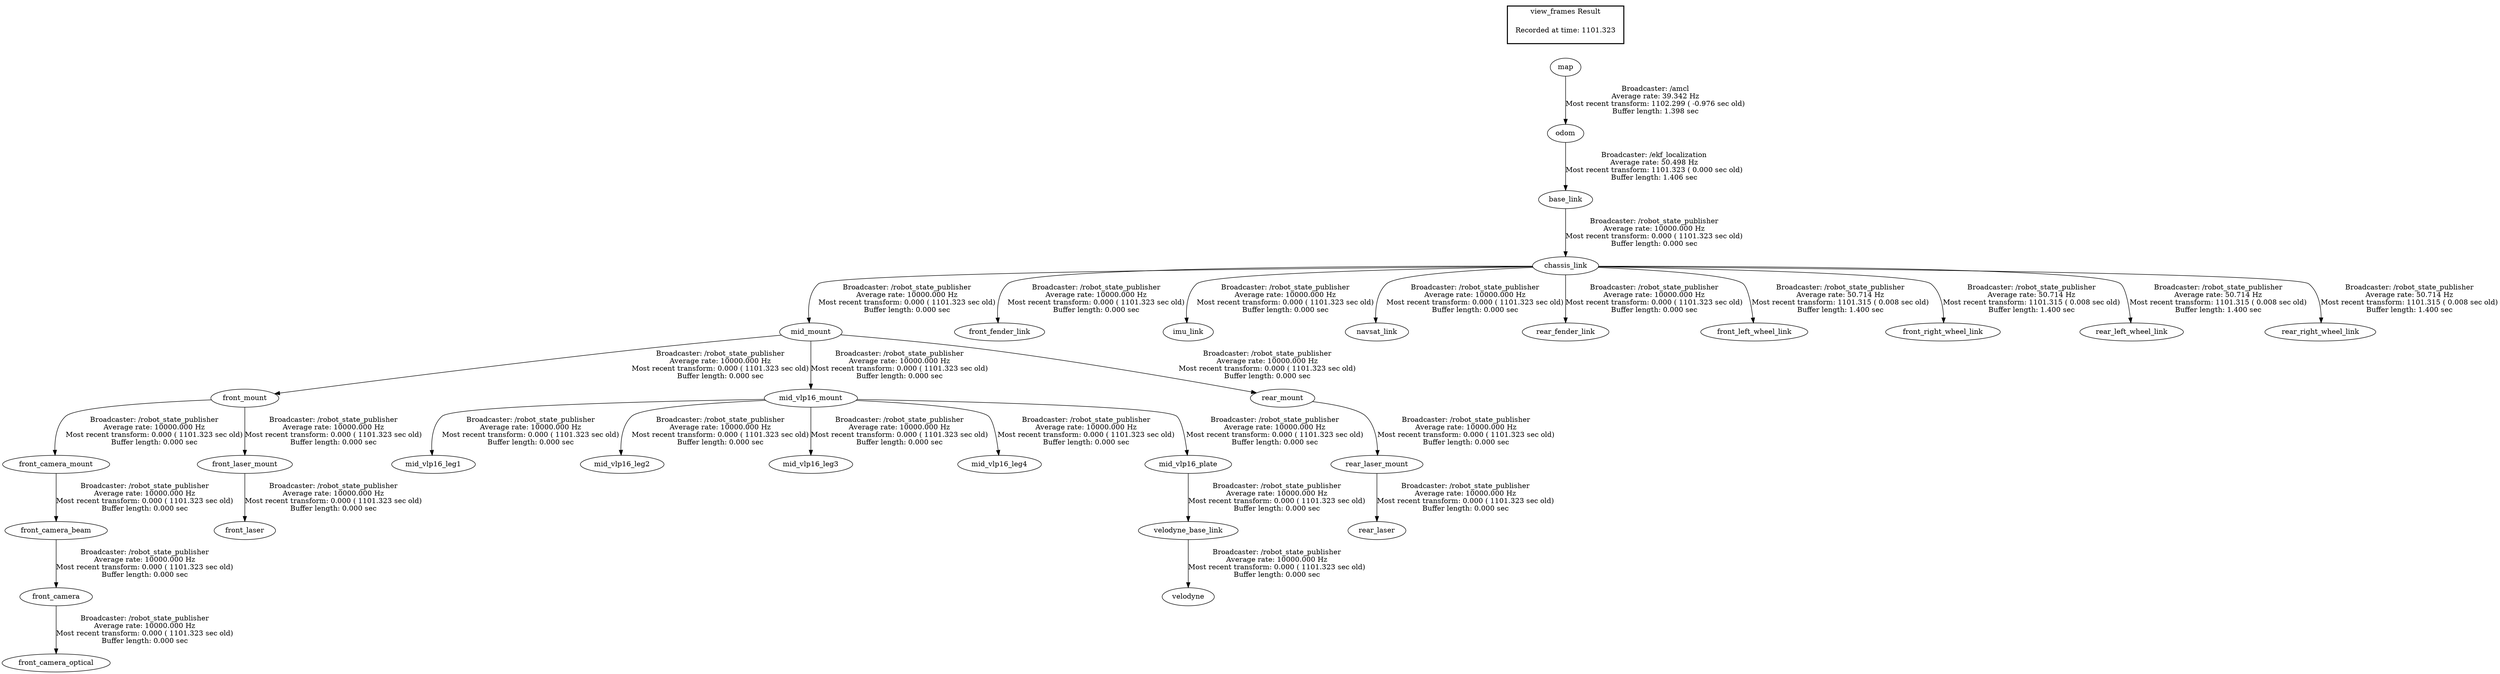 digraph G {
"base_link" -> "chassis_link"[label="Broadcaster: /robot_state_publisher\nAverage rate: 10000.000 Hz\nMost recent transform: 0.000 ( 1101.323 sec old)\nBuffer length: 0.000 sec\n"];
"odom" -> "base_link"[label="Broadcaster: /ekf_localization\nAverage rate: 50.498 Hz\nMost recent transform: 1101.323 ( 0.000 sec old)\nBuffer length: 1.406 sec\n"];
"front_camera_beam" -> "front_camera"[label="Broadcaster: /robot_state_publisher\nAverage rate: 10000.000 Hz\nMost recent transform: 0.000 ( 1101.323 sec old)\nBuffer length: 0.000 sec\n"];
"front_camera_mount" -> "front_camera_beam"[label="Broadcaster: /robot_state_publisher\nAverage rate: 10000.000 Hz\nMost recent transform: 0.000 ( 1101.323 sec old)\nBuffer length: 0.000 sec\n"];
"front_mount" -> "front_camera_mount"[label="Broadcaster: /robot_state_publisher\nAverage rate: 10000.000 Hz\nMost recent transform: 0.000 ( 1101.323 sec old)\nBuffer length: 0.000 sec\n"];
"mid_mount" -> "front_mount"[label="Broadcaster: /robot_state_publisher\nAverage rate: 10000.000 Hz\nMost recent transform: 0.000 ( 1101.323 sec old)\nBuffer length: 0.000 sec\n"];
"front_camera" -> "front_camera_optical"[label="Broadcaster: /robot_state_publisher\nAverage rate: 10000.000 Hz\nMost recent transform: 0.000 ( 1101.323 sec old)\nBuffer length: 0.000 sec\n"];
"chassis_link" -> "front_fender_link"[label="Broadcaster: /robot_state_publisher\nAverage rate: 10000.000 Hz\nMost recent transform: 0.000 ( 1101.323 sec old)\nBuffer length: 0.000 sec\n"];
"front_laser_mount" -> "front_laser"[label="Broadcaster: /robot_state_publisher\nAverage rate: 10000.000 Hz\nMost recent transform: 0.000 ( 1101.323 sec old)\nBuffer length: 0.000 sec\n"];
"front_mount" -> "front_laser_mount"[label="Broadcaster: /robot_state_publisher\nAverage rate: 10000.000 Hz\nMost recent transform: 0.000 ( 1101.323 sec old)\nBuffer length: 0.000 sec\n"];
"chassis_link" -> "mid_mount"[label="Broadcaster: /robot_state_publisher\nAverage rate: 10000.000 Hz\nMost recent transform: 0.000 ( 1101.323 sec old)\nBuffer length: 0.000 sec\n"];
"chassis_link" -> "imu_link"[label="Broadcaster: /robot_state_publisher\nAverage rate: 10000.000 Hz\nMost recent transform: 0.000 ( 1101.323 sec old)\nBuffer length: 0.000 sec\n"];
"mid_vlp16_mount" -> "mid_vlp16_leg1"[label="Broadcaster: /robot_state_publisher\nAverage rate: 10000.000 Hz\nMost recent transform: 0.000 ( 1101.323 sec old)\nBuffer length: 0.000 sec\n"];
"mid_mount" -> "mid_vlp16_mount"[label="Broadcaster: /robot_state_publisher\nAverage rate: 10000.000 Hz\nMost recent transform: 0.000 ( 1101.323 sec old)\nBuffer length: 0.000 sec\n"];
"mid_vlp16_mount" -> "mid_vlp16_leg2"[label="Broadcaster: /robot_state_publisher\nAverage rate: 10000.000 Hz\nMost recent transform: 0.000 ( 1101.323 sec old)\nBuffer length: 0.000 sec\n"];
"mid_vlp16_mount" -> "mid_vlp16_leg3"[label="Broadcaster: /robot_state_publisher\nAverage rate: 10000.000 Hz\nMost recent transform: 0.000 ( 1101.323 sec old)\nBuffer length: 0.000 sec\n"];
"mid_vlp16_mount" -> "mid_vlp16_leg4"[label="Broadcaster: /robot_state_publisher\nAverage rate: 10000.000 Hz\nMost recent transform: 0.000 ( 1101.323 sec old)\nBuffer length: 0.000 sec\n"];
"mid_vlp16_mount" -> "mid_vlp16_plate"[label="Broadcaster: /robot_state_publisher\nAverage rate: 10000.000 Hz\nMost recent transform: 0.000 ( 1101.323 sec old)\nBuffer length: 0.000 sec\n"];
"chassis_link" -> "navsat_link"[label="Broadcaster: /robot_state_publisher\nAverage rate: 10000.000 Hz\nMost recent transform: 0.000 ( 1101.323 sec old)\nBuffer length: 0.000 sec\n"];
"chassis_link" -> "rear_fender_link"[label="Broadcaster: /robot_state_publisher\nAverage rate: 10000.000 Hz\nMost recent transform: 0.000 ( 1101.323 sec old)\nBuffer length: 0.000 sec\n"];
"rear_laser_mount" -> "rear_laser"[label="Broadcaster: /robot_state_publisher\nAverage rate: 10000.000 Hz\nMost recent transform: 0.000 ( 1101.323 sec old)\nBuffer length: 0.000 sec\n"];
"rear_mount" -> "rear_laser_mount"[label="Broadcaster: /robot_state_publisher\nAverage rate: 10000.000 Hz\nMost recent transform: 0.000 ( 1101.323 sec old)\nBuffer length: 0.000 sec\n"];
"mid_mount" -> "rear_mount"[label="Broadcaster: /robot_state_publisher\nAverage rate: 10000.000 Hz\nMost recent transform: 0.000 ( 1101.323 sec old)\nBuffer length: 0.000 sec\n"];
"mid_vlp16_plate" -> "velodyne_base_link"[label="Broadcaster: /robot_state_publisher\nAverage rate: 10000.000 Hz\nMost recent transform: 0.000 ( 1101.323 sec old)\nBuffer length: 0.000 sec\n"];
"velodyne_base_link" -> "velodyne"[label="Broadcaster: /robot_state_publisher\nAverage rate: 10000.000 Hz\nMost recent transform: 0.000 ( 1101.323 sec old)\nBuffer length: 0.000 sec\n"];
"chassis_link" -> "front_left_wheel_link"[label="Broadcaster: /robot_state_publisher\nAverage rate: 50.714 Hz\nMost recent transform: 1101.315 ( 0.008 sec old)\nBuffer length: 1.400 sec\n"];
"chassis_link" -> "front_right_wheel_link"[label="Broadcaster: /robot_state_publisher\nAverage rate: 50.714 Hz\nMost recent transform: 1101.315 ( 0.008 sec old)\nBuffer length: 1.400 sec\n"];
"chassis_link" -> "rear_left_wheel_link"[label="Broadcaster: /robot_state_publisher\nAverage rate: 50.714 Hz\nMost recent transform: 1101.315 ( 0.008 sec old)\nBuffer length: 1.400 sec\n"];
"chassis_link" -> "rear_right_wheel_link"[label="Broadcaster: /robot_state_publisher\nAverage rate: 50.714 Hz\nMost recent transform: 1101.315 ( 0.008 sec old)\nBuffer length: 1.400 sec\n"];
"map" -> "odom"[label="Broadcaster: /amcl\nAverage rate: 39.342 Hz\nMost recent transform: 1102.299 ( -0.976 sec old)\nBuffer length: 1.398 sec\n"];
edge [style=invis];
 subgraph cluster_legend { style=bold; color=black; label ="view_frames Result";
"Recorded at time: 1101.323"[ shape=plaintext ] ;
 }->"map";
}